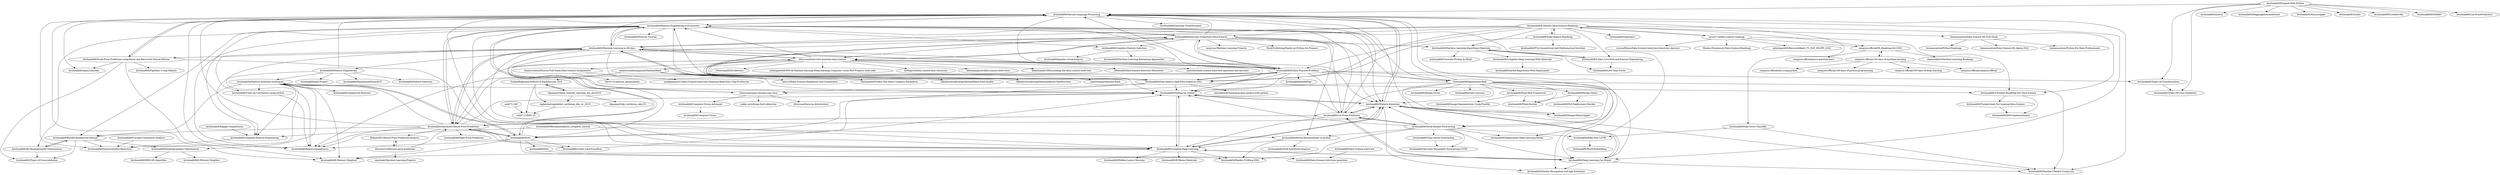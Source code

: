 digraph G {
"krishnaik06/Complete-Feature-Engineering" -> "krishnaik06/Dimesnsionality-Reduction"
"krishnaik06/Interview-Prepartion-Data-Science" -> "krishnaik06/Machine-Learning-in-90-days"
"krishnaik06/Interview-Prepartion-Data-Science" -> "krishnaik06/Feature-Engineering-Live-sessions"
"krishnaik06/Interview-Prepartion-Data-Science" -> "iNeuronai/interview-question-data-science-"
"krishnaik06/Interview-Prepartion-Data-Science" -> "krishnaik06/Natural-Language-Processing"
"krishnaik06/Interview-Prepartion-Data-Science" -> "krishnaik06/Python-Practise-Problems"
"krishnaik06/Interview-Prepartion-Data-Science" -> "krishnaik06/Complete-Feature-Selection"
"krishnaik06/Interview-Prepartion-Data-Science" -> "krishnaik06/Machine-Learning-Algorithms-Materials"
"krishnaik06/Interview-Prepartion-Data-Science" -> "krishnaik06/Data-Analyst-Skill-With-Videos-in-2021"
"krishnaik06/Interview-Prepartion-Data-Science" -> "krishnaik06/Advanced-House-Price-Prediction-"
"krishnaik06/Interview-Prepartion-Data-Science" -> "krishnaik06/Car-Price-Prediction"
"krishnaik06/Interview-Prepartion-Data-Science" -> "anujvyas/Machine-Learning-Projects" ["e"=1]
"krishnaik06/Interview-Prepartion-Data-Science" -> "krishnaik06/Deployment-flask"
"krishnaik06/Interview-Prepartion-Data-Science" -> "krishnaik06/Malaria-Detection"
"krishnaik06/Interview-Prepartion-Data-Science" -> "krishnaik06/Movie-Recommender-in-python"
"krishnaik06/Interview-Prepartion-Data-Science" -> "PacktPublishing/Hands-on-Python-for-Finance" ["e"=1]
"krishnaik06/Complete-Deep-Learning" -> "krishnaik06/Hidden-Layers-Neurons"
"krishnaik06/Complete-Deep-Learning" -> "krishnaik06/K-Means-Materials"
"krishnaik06/Complete-Deep-Learning" -> "krishnaik06/Malaria-Detection"
"krishnaik06/Complete-Deep-Learning" -> "krishnaik06/Deep-Learning-Car-Brand"
"krishnaik06/Complete-Deep-Learning" -> "krishnaik06/K-Nearest-Neighour"
"krishnaik06/Complete-Deep-Learning" -> "krishnaik06/Finding-an-Outlier"
"krishnaik06/Complete-Deep-Learning" -> "krishnaik06/Pandas-Profiling-EDA"
"krishnaik06/Data-Analyst-Skill-With-Videos-in-2021" -> "krishnaik06/Python-Practise-Problems"
"krishnaik06/Data-Analyst-Skill-With-Videos-in-2021" -> "krishnaik06/Feature-Engineering-Live-sessions"
"krishnaik06/Data-Analyst-Skill-With-Videos-in-2021" -> "krishnaik06/Machine-Learning-in-90-days"
"krishnaik06/Data-Analyst-Skill-With-Videos-in-2021" -> "krishnaik06/Interview-Prepartion-Data-Science"
"krishnaik06/Data-Analyst-Skill-With-Videos-in-2021" -> "elmoallistair/datacamp-data-analyst-with-python" ["e"=1]
"krishnaik06/Data-Analyst-Skill-With-Videos-in-2021" -> "krishnaik06/Finding-an-Outlier"
"krishnaik06/Data-Analyst-Skill-With-Videos-in-2021" -> "krishnaik06/EDA1"
"krishnaik06/Data-Analyst-Skill-With-Videos-in-2021" -> "iNeuronai/same-resume-year-wise"
"krishnaik06/Data-Analyst-Skill-With-Videos-in-2021" -> "krishnaik06/3-Months-RoadMap-For-Data-Science"
"krishnaik06/Data-Analyst-Skill-With-Videos-in-2021" -> "iNeuronai/interview-question-data-science-"
"krishnaik06/Data-Analyst-Roadmap" -> "krishnaik06/6-Months-Data-Science-Roadmap-"
"krishnaik06/Data-Analyst-Roadmap" -> "krishnaik06/Data-Analyst-Skill-With-Videos-in-2021"
"krishnaik06/Data-Analyst-Roadmap" -> "krishnaik06/PCA-Geometrical-And-Mathematical-Intuition"
"campusx-official/100-days-of-machine-learning" -> "campusx-official/ML-Roadmap-for-2022"
"campusx-official/100-days-of-machine-learning" -> "campusx-official/100-days-of-python-programming"
"campusx-official/100-days-of-machine-learning" -> "campusx-official/100-days-of-deep-learning"
"campusx-official/100-days-of-machine-learning" -> "campusx-official/campusx-official"
"campusx-official/100-days-of-machine-learning" -> "campusx-official/dsa-using-python"
"krishnaik06/Stock-MArket-Forecasting" -> "krishnaik06/Malaria-Detection"
"krishnaik06/Stock-MArket-Forecasting" -> "krishnaik06/Fake-New-LSTM"
"krishnaik06/Stock-MArket-Forecasting" -> "krishnaik06/Finding-an-Outlier"
"krishnaik06/Stock-MArket-Forecasting" -> "krishnaik06/AirLines-Passengers-Forecasting-LSTM"
"krishnaik06/Stock-MArket-Forecasting" -> "krishnaik06/Car-Price-Prediction"
"krishnaik06/Stock-MArket-Forecasting" -> "krishnaik06/Time-Series-Forecasting"
"krishnaik06/Stock-MArket-Forecasting" -> "krishnaik06/Deep-Learning-Car-Brand"
"krishnaik06/Stock-MArket-Forecasting" -> "krishnaik06/Deployment-Deep-Learning-Model"
"krishnaik06/Stock-MArket-Forecasting" -> "krishnaik06/Movie-Recommender-in-python"
"krishnaik06/Stock-MArket-Forecasting" -> "krishnaik06/Pandas-Profiling-EDA"
"krishnaik06/Machine-Learning-in-90-days" -> "krishnaik06/Interview-Prepartion-Data-Science"
"krishnaik06/Machine-Learning-in-90-days" -> "krishnaik06/Feature-Engineering-Live-sessions"
"krishnaik06/Machine-Learning-in-90-days" -> "krishnaik06/Python-Practise-Problems"
"krishnaik06/Machine-Learning-in-90-days" -> "krishnaik06/Advanced-House-Price-Prediction-"
"krishnaik06/Machine-Learning-in-90-days" -> "krishnaik06/EDA1"
"krishnaik06/Machine-Learning-in-90-days" -> "krishnaik06/Natural-Language-Processing"
"krishnaik06/Machine-Learning-in-90-days" -> "krishnaik06/Complete-Deep-Learning"
"krishnaik06/Machine-Learning-in-90-days" -> "krishnaik06/Finding-an-Outlier"
"krishnaik06/Machine-Learning-in-90-days" -> "krishnaik06/Data-Analyst-Skill-With-Videos-in-2021"
"krishnaik06/Machine-Learning-in-90-days" -> "iNeuronai/interview-question-data-science-"
"krishnaik06/Machine-Learning-in-90-days" -> "krishnaik06/Malaria-Detection"
"krishnaik06/Machine-Learning-in-90-days" -> "krishnaik06/RegressionandLasso"
"krishnaik06/Machine-Learning-in-90-days" -> "krishnaik06/Stock-Price-Prediction-using-Keras-and-Recurrent-Neural-Networ"
"krishnaik06/Machine-Learning-in-90-days" -> "krishnaik06/Feature-Engineering"
"krishnaik06/Machine-Learning-in-90-days" -> "krishnaik06/T-test-an-Correlation-using-python"
"krishnaik06/3-Months-RoadMap-For-Data-Science" -> "krishnaik06/Trackersheet-For-Leaning-Data-Science"
"krishnaik06/3-Months-RoadMap-For-Data-Science" -> "krishnaik06/ANN-Implementation"
"iNeuronai/interview-question-data-science-" -> "iNeuronai/same-resume-year-wise"
"iNeuronai/interview-question-data-science-" -> "krishnaik06/Interview-Prepartion-Data-Science"
"iNeuronai/interview-question-data-science-" -> "krishnaik06/Python-Practise-Problems"
"iNeuronai/interview-question-data-science-" -> "krishnaik06/Machine-Learning-in-90-days"
"iNeuronai/interview-question-data-science-" -> "khanhnamle1994/cracking-the-data-science-interview" ["e"=1]
"iNeuronai/interview-question-data-science-" -> "rbhatia46/Data-Science-Interview-Resources" ["e"=1]
"iNeuronai/interview-question-data-science-" -> "iamtodor/data-science-interview-questions-and-answers" ["e"=1]
"iNeuronai/interview-question-data-science-" -> "krishnaik06/Data-Analyst-Skill-With-Videos-in-2021"
"iNeuronai/interview-question-data-science-" -> "iNeuronai/EDACollection"
"iNeuronai/interview-question-data-science-" -> "ashishpatel26/500-AI-Machine-learning-Deep-learning-Computer-vision-NLP-Projects-with-code" ["e"=1]
"iNeuronai/interview-question-data-science-" -> "tirthajyoti/Data-science-best-resources" ["e"=1]
"iNeuronai/interview-question-data-science-" -> "krishnaik06/Feature-Engineering-Live-sessions"
"iNeuronai/interview-question-data-science-" -> "alexeygrigorev/data-science-interviews" ["e"=1]
"iNeuronai/interview-question-data-science-" -> "analyticsindiamagazine/MachineHack"
"iNeuronai/interview-question-data-science-" -> "amanovishnu/iNeuron-Full-Stack-Data-Science-Assignments"
"krishnaik06/Pyspark-With-Python" -> "krishnaik06/Types-Of-Cross-Validation"
"krishnaik06/Pyspark-With-Python" -> "krishnaik06/Autoviz"
"krishnaik06/Pyspark-With-Python" -> "krishnaik06/Types-Of-Trnasformation"
"krishnaik06/Pyspark-With-Python" -> "krishnaik06/Huggingfacetransformer"
"krishnaik06/Pyspark-With-Python" -> "krishnaik06/Autoscrapper"
"krishnaik06/Pyspark-With-Python" -> "krishnaik06/Natural-Language-Processing"
"krishnaik06/Pyspark-With-Python" -> "krishnaik06/Gradio"
"krishnaik06/Pyspark-With-Python" -> "krishnaik06/Pywebheroku"
"krishnaik06/Pyspark-With-Python" -> "krishnaik06/PyWebIO"
"krishnaik06/Pyspark-With-Python" -> "krishnaik06/Car-PricePrediction"
"krishnaik06/Deep-Learning-Car-Brand" -> "krishnaik06/Malaria-Detection"
"krishnaik06/Deep-Learning-Car-Brand" -> "krishnaik06/Gender-Recognition-and-Age-Estimator"
"krishnaik06/Deep-Learning-Car-Brand" -> "krishnaik06/Weather-Chatbot-Using-Luis"
"krishnaik06/Deep-Learning-Car-Brand" -> "krishnaik06/Complete-Deep-Learning"
"krishnaik06/Deep-Learning-Car-Brand" -> "krishnaik06/Car-Price-Prediction"
"krishnaik06/Malaria-Detection" -> "krishnaik06/Deep-Learning-Car-Brand"
"krishnaik06/Malaria-Detection" -> "krishnaik06/Complete-Deep-Learning"
"krishnaik06/Malaria-Detection" -> "krishnaik06/Gender-Recognition-and-Age-Estimator"
"krishnaik06/Malaria-Detection" -> "krishnaik06/Finding-an-Outlier"
"krishnaik06/Malaria-Detection" -> "krishnaik06/Car-Price-Prediction"
"krishnaik06/Malaria-Detection" -> "krishnaik06/Weather-Chatbot-Using-Luis"
"krishnaik06/Malaria-Detection" -> "krishnaik06/Natural-Language-Processing"
"krishnaik06/Malaria-Detection" -> "krishnaik06/Image-Webscrapper"
"krishnaik06/Python-Practise-Problems" -> "krishnaik06/Data-Analyst-Skill-With-Videos-in-2021"
"krishnaik06/Python-Practise-Problems" -> "krishnaik06/Machine-Learning-in-90-days"
"krishnaik06/Python-Practise-Problems" -> "krishnaik06/Interview-Prepartion-Data-Science"
"krishnaik06/Python-Practise-Problems" -> "krishnaik06/Feature-Engineering-Live-sessions"
"krishnaik06/Python-Practise-Problems" -> "iNeuronai/interview-question-data-science-"
"krishnaik06/Python-Practise-Problems" -> "iNeuronai/same-resume-year-wise"
"krishnaik06/Python-Practise-Problems" -> "krishnaik06/Deployment-flask"
"krishnaik06/Python-Practise-Problems" -> "krishnaik06/Natural-Language-Processing"
"krishnaik06/Python-Practise-Problems" -> "krishnaik06/RegressionandLasso"
"krishnaik06/Python-Practise-Problems" -> "krishnaik06/MediaPipe"
"krishnaik06/Python-Practise-Problems" -> "krishnaik06/Finding-an-Outlier"
"krishnaik06/Python-Practise-Problems" -> "krishnaik06/Car-Price-Prediction"
"krishnaik06/Python-Practise-Problems" -> "krishnaik06/Types-Of-Trnasformation"
"krishnaik06/Python-Practise-Problems" -> "krishnaik06/Stock-MArket-Forecasting"
"krishnaik06/Python-Practise-Problems" -> "krishnaik06/Advanced-House-Price-Prediction-"
"krishnaik06/6-Months-Data-Science-Roadmap-" -> "krishnaik06/Data-Analyst-Roadmap"
"krishnaik06/6-Months-Data-Science-Roadmap-" -> "krishnaik06/Machine-Learning-in-90-days"
"krishnaik06/6-Months-Data-Science-Roadmap-" -> "ayush714/data-science-roadmap"
"krishnaik06/6-Months-Data-Science-Roadmap-" -> "krishnaik06/3-Months-RoadMap-For-Data-Science"
"krishnaik06/6-Months-Data-Science-Roadmap-" -> "krishnaik06/Machine-Learning-Algorithms-Materials"
"krishnaik06/6-Months-Data-Science-Roadmap-" -> "krishnaik06/Python-Practise-Problems"
"krishnaik06/6-Months-Data-Science-Roadmap-" -> "iNeuronai/interview-question-data-science-"
"krishnaik06/6-Months-Data-Science-Roadmap-" -> "krishnaik06/Data-Analyst-Skill-With-Videos-in-2021"
"krishnaik06/6-Months-Data-Science-Roadmap-" -> "hemansnation/Data-Science-ML-Full-Stack"
"krishnaik06/6-Months-Data-Science-Roadmap-" -> "campusx-official/ML-Roadmap-for-2022"
"krishnaik06/6-Months-Data-Science-Roadmap-" -> "krishnaik06/5-Days-Live-EDA-and-Feature-Engineering"
"krishnaik06/6-Months-Data-Science-Roadmap-" -> "krishnaik06/Interview-Prepartion-Data-Science"
"krishnaik06/6-Months-Data-Science-Roadmap-" -> "krishnaik06/mlproject"
"analyticsindiamagazine/MachineHack" -> "rajat5ranjan/Machine-Hack"
"analyticsindiamagazine/MachineHack" -> "aasu14/Data-Science-Hackathon-And-Competition"
"analyticsindiamagazine/MachineHack" -> "chetanambi/Predict-The-News-Category-Hackathon"
"analyticsindiamagazine/MachineHack" -> "nikhilmishradevelop/MachineHack-Food-Quality"
"analyticsindiamagazine/MachineHack" -> "nikhilmishradevelop/MachineHack-Chartbursters"
"analyticsindiamagazine/MachineHack" -> "SudalaiRajkumar/DHS2019_HackSession_NLP"
"krishnaik06/EDA1" -> "krishnaik06/Advanced-House-Price-Prediction-"
"krishnaik06/EDA1" -> "krishnaik06/Finding-an-Outlier"
"krishnaik06/EDA1" -> "krishnaik06/Feature-Engineering-Live-sessions"
"krishnaik06/EDA1" -> "krishnaik06/RegressionandLasso"
"krishnaik06/EDA1" -> "krishnaik06/EDA"
"krishnaik06/EDA1" -> "krishnaik06/Feature-Selection-techniques"
"krishnaik06/EDA1" -> "krishnaik06/K-Nearest-Neighour"
"krishnaik06/EDA1" -> "krishnaik06/Pandas-Profiling-EDA"
"krishnaik06/EDA1" -> "krishnaik06/Credit-Card-Fraudlent"
"krishnaik06/Deployment-flask" -> "krishnaik06/Deployment-Deep-Learning-Model"
"krishnaik06/Deployment-flask" -> "krishnaik06/Natural-Language-Processing"
"krishnaik06/Deployment-flask" -> "krishnaik06/Car-Price-Prediction"
"krishnaik06/Deployment-flask" -> "krishnaik06/Heroku-Demo"
"krishnaik06/Deployment-flask" -> "krishnaik06/Image-Webscrapper"
"krishnaik06/Deployment-flask" -> "krishnaik06/Malaria-Detection"
"krishnaik06/Deployment-flask" -> "krishnaik06/Flask-Heroku"
"krishnaik06/Deployment-flask" -> "krishnaik06/Flask-Web-Framework"
"krishnaik06/Deployment-flask" -> "krishnaik06/Finding-an-Outlier"
"krishnaik06/Deployment-flask" -> "krishnaik06/Weather-Chatbot-Using-Luis"
"krishnaik06/Deployment-flask" -> "krishnaik06/Feature-Engineering-Live-sessions"
"krishnaik06/Deployment-flask" -> "krishnaik06/Stock-MArket-Forecasting"
"krishnaik06/Deployment-flask" -> "krishnaik06/Deep-Learning-Car-Brand"
"krishnaik06/Deployment-flask" -> "krishnaik06/Django-Series"
"krishnaik06/Deployment-flask" -> "krishnaik06/stats-sessions"
"krishnaik06/Stock-Price-Prediction-using-Keras-and-Recurrent-Neural-Networ" -> "krishnaik06/Natural-Language-Processing"
"krishnaik06/Stock-Price-Prediction-using-Keras-and-Recurrent-Neural-Networ" -> "krishnaik06/Complete-Deep-Learning"
"krishnaik06/Stock-Price-Prediction-using-Keras-and-Recurrent-Neural-Networ" -> "krishnaik06/Pipelines-Using-Sklearn"
"krishnaik06/Stock-Price-Prediction-using-Keras-and-Recurrent-Neural-Networ" -> "krishnaik06/SpamClassifier"
"krishnaik06/Stock-Price-Prediction-using-Keras-and-Recurrent-Neural-Networ" -> "krishnaik06/Types-of-Crossvalidation"
"krishnaik06/Stock-Price-Prediction-using-Keras-and-Recurrent-Neural-Networ" -> "krishnaik06/K-Nearest-Neighour"
"campusx-official/ML-Roadmap-for-2022" -> "campusx-official/100-days-of-machine-learning"
"campusx-official/ML-Roadmap-for-2022" -> "shanmukh05/Machine-Learning-Roadmap"
"campusx-official/ML-Roadmap-for-2022" -> "campusx-official/quora-question-pairs"
"krishnaik06/Machine-Learning-Algorithms-Materials" -> "krishnaik06/5-Days-Live-EDA-and-Feature-Engineering"
"krishnaik06/Machine-Learning-Algorithms-Materials" -> "krishnaik06/Live-Time-Series"
"krishnaik06/Machine-Learning-Algorithms-Materials" -> "krishnaik06/Complete-Deep-Learning-With-Materials"
"krishnaik06/Machine-Learning-Algorithms-Materials" -> "krishnaik06/Tutorials-Python-In-Hindi"
"hemansnation/Data-Science-ML-Full-Stack" -> "hemansnation/Python-Roadmap"
"hemansnation/Data-Science-ML-Full-Stack" -> "hemansnation/Data-Science-ML-Alpha-2022" ["e"=1]
"hemansnation/Data-Science-ML-Full-Stack" -> "hemansnation/Python-For-Data-Professionals"
"krishnaik06/Car-Price-Prediction" -> "krishnaik06/Malaria-Detection"
"krishnaik06/Car-Price-Prediction" -> "krishnaik06/Deep-Learning-Car-Brand"
"krishnaik06/Car-Price-Prediction" -> "krishnaik06/Finding-an-Outlier"
"krishnaik06/Car-Price-Prediction" -> "krishnaik06/Complete-Deep-Learning"
"krishnaik06/Car-Price-Prediction" -> "krishnaik06/Stock-MArket-Forecasting"
"krishnaik06/Car-Price-Prediction" -> "krishnaik06/Advanced-House-Price-Prediction-"
"krishnaik06/Car-Price-Prediction" -> "krishnaik06/Natural-Language-Processing"
"krishnaik06/Car-Price-Prediction" -> "krishnaik06/Feature-Engineering-Live-sessions"
"ayush714/data-science-roadmap" -> "krishnaik06/3-Months-RoadMap-For-Data-Science"
"ayush714/data-science-roadmap" -> "krishnaik06/6-Months-Data-Science-Roadmap-"
"ayush714/data-science-roadmap" -> "ashishpatel26/ResourceBank_CV_NLP_MLOPS_2022" ["e"=1]
"ayush714/data-science-roadmap" -> "campusx-official/ML-Roadmap-for-2022"
"ayush714/data-science-roadmap" -> "youssefHosni/Data-Science-Interview-Questions-Answers" ["e"=1]
"ayush714/data-science-roadmap" -> "Moataz-Elmesmary/Data-Science-Roadmap" ["e"=1]
"krishnaik06/Recommendation_complete_tutorial" -> "krishnaik06/RegressionandLasso"
"krishnaik06/Recommendation_complete_tutorial" -> "krishnaik06/Movie-Recommender-in-python"
"krishnaik06/T-test-an-Correlation-using-python" -> "krishnaik06/RegressionandLasso"
"krishnaik06/Computer-Vision-Advanced" -> "krishnaik06/Computer-Vision-"
"krishnaik06/All-Hyperparamter-Optimization" -> "krishnaik06/Types-of-Crossvalidation"
"krishnaik06/All-Hyperparamter-Optimization" -> "krishnaik06/Handle-Imbalanced-Dataset"
"Shreyas3108/house-price-prediction" -> "Rohan0401/House-Price-Prediction-Analysis"
"Shreyas3108/house-price-prediction" -> "amydaali/Machine-Learning-Projects" ["e"=1]
"Shreyas3108/house-price-prediction" -> "krishnaik06/Advanced-House-Price-Prediction-"
"krishnaik06/Heroku-Demo" -> "krishnaik06/Flask-Heroku"
"krishnaik06/Heroku-Demo" -> "krishnaik06/NLP-Deployment-Heroku"
"krishnaik06/Advanced-House-Price-Prediction-" -> "krishnaik06/EDA1"
"krishnaik06/Advanced-House-Price-Prediction-" -> "krishnaik06/Feature-Engineering-Live-sessions"
"krishnaik06/Advanced-House-Price-Prediction-" -> "krishnaik06/Finding-an-Outlier"
"krishnaik06/Advanced-House-Price-Prediction-" -> "krishnaik06/Credit-Card-Fraudlent"
"krishnaik06/Advanced-House-Price-Prediction-" -> "krishnaik06/Flight-Price-Prediction"
"krishnaik06/Advanced-House-Price-Prediction-" -> "krishnaik06/Handle-Imbalanced-Dataset"
"krishnaik06/Advanced-House-Price-Prediction-" -> "krishnaik06/RegressionandLasso"
"krishnaik06/Advanced-House-Price-Prediction-" -> "krishnaik06/Malaria-Detection"
"krishnaik06/Advanced-House-Price-Prediction-" -> "krishnaik06/Car-Price-Prediction"
"krishnaik06/Advanced-House-Price-Prediction-" -> "krishnaik06/Feature-Selection-techniques"
"krishnaik06/Advanced-House-Price-Prediction-" -> "Rohan0401/House-Price-Prediction-Analysis"
"krishnaik06/Advanced-House-Price-Prediction-" -> "krishnaik06/Natural-Language-Processing"
"krishnaik06/Advanced-House-Price-Prediction-" -> "krishnaik06/Machine-Learning-in-90-days"
"krishnaik06/Advanced-House-Price-Prediction-" -> "krishnaik06/Complete-Deep-Learning"
"krishnaik06/Advanced-House-Price-Prediction-" -> "krishnaik06/Complete-Feature-Engineering"
"krishnaik06/Kaggle-Competitions" -> "krishnaik06/Complete-Feature-Engineering"
"amanovishnu/iNeuron-Full-Stack-Data-Science-Assignments" -> "Shri3131/ineuron_Assignments"
"amanovishnu/iNeuron-Full-Stack-Data-Science-Assignments" -> "sandipanpaul21/Data-Science-Interview-Question-Bank-Day1-Day30-iNeuron"
"krishnaik06/Feature-Engineering-Live-sessions" -> "krishnaik06/All-Hyperparamter-Optimization"
"krishnaik06/Feature-Engineering-Live-sessions" -> "krishnaik06/Machine-Learning-in-90-days"
"krishnaik06/Feature-Engineering-Live-sessions" -> "krishnaik06/Handle-Imbalanced-Dataset"
"krishnaik06/Feature-Engineering-Live-sessions" -> "krishnaik06/EDA1"
"krishnaik06/Feature-Engineering-Live-sessions" -> "krishnaik06/Complete-Feature-Selection"
"krishnaik06/Feature-Engineering-Live-sessions" -> "krishnaik06/Advanced-House-Price-Prediction-"
"krishnaik06/Feature-Engineering-Live-sessions" -> "krishnaik06/Finding-an-Outlier"
"krishnaik06/Feature-Engineering-Live-sessions" -> "krishnaik06/Natural-Language-Processing"
"krishnaik06/Feature-Engineering-Live-sessions" -> "krishnaik06/Deep-Learning-Car-Brand"
"krishnaik06/Feature-Engineering-Live-sessions" -> "krishnaik06/Complete-Feature-Engineering"
"krishnaik06/Feature-Engineering-Live-sessions" -> "krishnaik06/Interview-Prepartion-Data-Science"
"krishnaik06/Feature-Engineering-Live-sessions" -> "krishnaik06/Complete-Deep-Learning"
"krishnaik06/Feature-Engineering-Live-sessions" -> "krishnaik06/Malaria-Detection"
"krishnaik06/Feature-Engineering-Live-sessions" -> "krishnaik06/Pytorch-Tutorial"
"krishnaik06/Feature-Engineering-Live-sessions" -> "krishnaik06/RegressionandLasso"
"krishnaik06/Credit-Card-Fraudlent" -> "krishnaik06/Finding-an-Outlier"
"krishnaik06/Natural-Language-Processing" -> "krishnaik06/Finding-an-Outlier"
"krishnaik06/Natural-Language-Processing" -> "krishnaik06/Complete-Deep-Learning"
"krishnaik06/Natural-Language-Processing" -> "krishnaik06/Weather-Chatbot-Using-Luis"
"krishnaik06/Natural-Language-Processing" -> "krishnaik06/RegressionandLasso"
"krishnaik06/Natural-Language-Processing" -> "krishnaik06/Stock-Price-Prediction-using-Keras-and-Recurrent-Neural-Networ"
"krishnaik06/Natural-Language-Processing" -> "krishnaik06/Malaria-Detection"
"krishnaik06/Natural-Language-Processing" -> "krishnaik06/Deep-Learning-Car-Brand"
"krishnaik06/Natural-Language-Processing" -> "krishnaik06/Fake-News-Classifier"
"krishnaik06/Natural-Language-Processing" -> "krishnaik06/Gender-Recognition-and-Age-Estimator"
"krishnaik06/Natural-Language-Processing" -> "krishnaik06/SpamClassifier"
"krishnaik06/Natural-Language-Processing" -> "krishnaik06/Image-Webscrapper"
"krishnaik06/Natural-Language-Processing" -> "krishnaik06/Feature-Engineering-Live-sessions"
"krishnaik06/Natural-Language-Processing" -> "krishnaik06/Gaussian-Trnasformaion"
"krishnaik06/Natural-Language-Processing" -> "krishnaik06/Dimesnsionality-Reduction"
"krishnaik06/Natural-Language-Processing" -> "krishnaik06/K-Nearest-Neighour"
"krishnaik06/Fake-New-LSTM" -> "krishnaik06/Word-Embedding"
"krishnaik06/Flask-Web-Framework" -> "krishnaik06/Flask-Heroku"
"krishnaik06/Flask-Web-Framework" -> "krishnaik06/Image-Segmentation-Using-Pixellib"
"krishnaik06/5-Days-Live-EDA-and-Feature-Engineering" -> "krishnaik06/Live-Time-Series"
"krishnaik06/5-Days-Live-EDA-and-Feature-Engineering" -> "krishnaik06/Machine-Learning-Algorithms-Materials"
"Rohan0401/House-Price-Prediction-Analysis" -> "Shreyas3108/house-price-prediction"
"krishnaik06/Finding-an-Outlier" -> "krishnaik06/Complete-Deep-Learning"
"krishnaik06/Finding-an-Outlier" -> "krishnaik06/Malaria-Detection"
"krishnaik06/Feature-Engineering" -> "krishnaik06/Feature-Selection"
"krishnaik06/Feature-Engineering" -> "krishnaik06/Feature-Selection-techniques"
"krishnaik06/Feature-Engineering" -> "krishnaik06/Natural-Language-Processing"
"krishnaik06/Feature-Engineering" -> "krishnaik06/Complete-Feature-Engineering"
"krishnaik06/Feature-Engineering" -> "krishnaik06/AQI-Project"
"krishnaik06/Feature-Engineering" -> "krishnaik06/RandomizedSearchCV"
"iNeuronai/same-resume-year-wise" -> "iNeuronai/Ineuron-Arhcitecture"
"iNeuronai/same-resume-year-wise" -> "iNeuronai/interview-question-data-science-"
"iNeuronai/same-resume-year-wise" -> "krishnaik06/Computer-Vision-Advanced"
"iNeuronai/same-resume-year-wise" -> "yadav-avnish/aps-fault-detection"
"SudalaiRajkumar/DHS2019_HackSession_NLP" -> "dipanjanS/deep_transfer_learning_nlp_dhs2019"
"SudalaiRajkumar/DHS2019_HackSession_NLP" -> "sahil711/DHS-19"
"SudalaiRajkumar/DHS2019_HackSession_NLP" -> "raghavbali/appliedml_workshop_dhs_av_2019"
"krishnaik06/Principle-Component-Analysis" -> "krishnaik06/Dimesnsionality-Reduction"
"krishnaik06/Feature-Selection-techniques" -> "krishnaik06/Categorical-Features"
"krishnaik06/Feature-Selection-techniques" -> "krishnaik06/Finding-an-Outlier"
"krishnaik06/Feature-Selection-techniques" -> "krishnaik06/Hyperparameter-Optimization"
"krishnaik06/Feature-Selection-techniques" -> "krishnaik06/Handle-Imbalanced-Dataset"
"krishnaik06/Feature-Selection-techniques" -> "krishnaik06/K-Nearest-Neighour"
"krishnaik06/Feature-Selection-techniques" -> "krishnaik06/Complete-Feature-Engineering"
"krishnaik06/Feature-Selection-techniques" -> "krishnaik06/Dimesnsionality-Reduction"
"krishnaik06/Feature-Selection-techniques" -> "krishnaik06/T-test-an-Correlation-using-python"
"krishnaik06/Feature-Selection-techniques" -> "krishnaik06/EDA1"
"krishnaik06/Movie-Recommender-in-python" -> "krishnaik06/Complete-Deep-Learning"
"krishnaik06/Movie-Recommender-in-python" -> "krishnaik06/Stock-Sentiment-Analysis" ["e"=1]
"krishnaik06/Movie-Recommender-in-python" -> "krishnaik06/Pandas-Profiling-EDA"
"krishnaik06/Complete-Feature-Selection" -> "krishnaik06/pandas-visual-analysis"
"krishnaik06/Complete-Feature-Selection" -> "krishnaik06/Machine-Learning-Retraining-Approaches"
"krishnaik06/Types-Of-Trnasformation" -> "krishnaik06/Types-Of-Cross-Validation"
"krishnaik06/Hyperparameter-Optimization" -> "krishnaik06/K-NEarest-Neighbor"
"krishnaik06/Hyperparameter-Optimization" -> "krishnaik06/DBSCAN-Algorithm"
"krishnaik06/EDA" -> "krishnaik06/Data-Science-Interview-questions"
"krishnaik06/Handle-Imbalanced-Dataset" -> "krishnaik06/Types-of-Crossvalidation"
"krishnaik06/Handle-Imbalanced-Dataset" -> "krishnaik06/All-Hyperparamter-Optimization"
"krishnaik06/Handle-Imbalanced-Dataset" -> "krishnaik06/Hyperparameter-Optimization"
"krishnaik06/Handle-Imbalanced-Dataset" -> "krishnaik06/Dimesnsionality-Reduction"
"krishnaik06/Fake-News-Classifier" -> "krishnaik06/Fake-New-LSTM"
"krishnaik06/Fake-News-Classifier" -> "krishnaik06/Weather-Chatbot-Using-Luis"
"krishnaik06/Time-Series-Forecasting" -> "krishnaik06/AirLines-Passengers-Forecasting-LSTM"
"krishnaik06/Complete-Deep-Learning-With-Materials" -> "krishnaik06/Airfoil-Regression-With-Deployment"
"krishnaik06/Data-Science-interview" -> "krishnaik06/Data-Science-Interview-questions"
"krishnaik06/Trackersheet-For-Leaning-Data-Science" -> "krishnaik06/ANN-Implementation"
"dipanjanS/deep_transfer_learning_nlp_dhs2019" -> "raghavbali/appliedml_workshop_dhs_av_2019"
"dipanjanS/deep_transfer_learning_nlp_dhs2019" -> "SudalaiRajkumar/DHS2019_HackSession_NLP"
"dipanjanS/deep_transfer_learning_nlp_dhs2019" -> "dipanjanS/nlp_workshop_odsc19"
"sahil711/AV" -> "sahil711/DHS-19"
"raghavbali/appliedml_workshop_dhs_av_2019" -> "sahil711/DHS-19"
"krishnaik06/Complete-Feature-Engineering" ["l"="22.167,30.508"]
"krishnaik06/Dimesnsionality-Reduction" ["l"="22.183,30.506"]
"krishnaik06/Interview-Prepartion-Data-Science" ["l"="22.165,30.596"]
"krishnaik06/Machine-Learning-in-90-days" ["l"="22.157,30.562"]
"krishnaik06/Feature-Engineering-Live-sessions" ["l"="22.182,30.562"]
"iNeuronai/interview-question-data-science-" ["l"="22.129,30.607"]
"krishnaik06/Natural-Language-Processing" ["l"="22.212,30.543"]
"krishnaik06/Python-Practise-Problems" ["l"="22.169,30.58"]
"krishnaik06/Complete-Feature-Selection" ["l"="22.208,30.628"]
"krishnaik06/Machine-Learning-Algorithms-Materials" ["l"="22.064,30.634"]
"krishnaik06/Data-Analyst-Skill-With-Videos-in-2021" ["l"="22.139,30.588"]
"krishnaik06/Advanced-House-Price-Prediction-" ["l"="22.192,30.546"]
"krishnaik06/Car-Price-Prediction" ["l"="22.215,30.573"]
"anujvyas/Machine-Learning-Projects" ["l"="22.115,30.079"]
"krishnaik06/Deployment-flask" ["l"="22.246,30.58"]
"krishnaik06/Malaria-Detection" ["l"="22.218,30.56"]
"krishnaik06/Movie-Recommender-in-python" ["l"="22.2,30.61"]
"PacktPublishing/Hands-on-Python-for-Finance" ["l"="2.722,40.154"]
"krishnaik06/Complete-Deep-Learning" ["l"="22.203,30.556"]
"krishnaik06/Hidden-Layers-Neurons" ["l"="22.232,30.527"]
"krishnaik06/K-Means-Materials" ["l"="22.168,30.543"]
"krishnaik06/Deep-Learning-Car-Brand" ["l"="22.232,30.561"]
"krishnaik06/K-Nearest-Neighour" ["l"="22.182,30.539"]
"krishnaik06/Finding-an-Outlier" ["l"="22.2,30.567"]
"krishnaik06/Pandas-Profiling-EDA" ["l"="22.21,30.595"]
"elmoallistair/datacamp-data-analyst-with-python" ["l"="22.004,30.009"]
"krishnaik06/EDA1" ["l"="22.186,30.574"]
"iNeuronai/same-resume-year-wise" ["l"="22.143,30.633"]
"krishnaik06/3-Months-RoadMap-For-Data-Science" ["l"="22.07,30.61"]
"krishnaik06/Data-Analyst-Roadmap" ["l"="22.095,30.614"]
"krishnaik06/6-Months-Data-Science-Roadmap-" ["l"="22.077,30.589"]
"krishnaik06/PCA-Geometrical-And-Mathematical-Intuition" ["l"="22.097,30.64"]
"campusx-official/100-days-of-machine-learning" ["l"="21.947,30.527"]
"campusx-official/ML-Roadmap-for-2022" ["l"="21.994,30.544"]
"campusx-official/100-days-of-python-programming" ["l"="21.917,30.522"]
"campusx-official/100-days-of-deep-learning" ["l"="21.926,30.507"]
"campusx-official/campusx-official" ["l"="21.943,30.505"]
"campusx-official/dsa-using-python" ["l"="21.923,30.538"]
"krishnaik06/Stock-MArket-Forecasting" ["l"="22.235,30.594"]
"krishnaik06/Fake-New-LSTM" ["l"="22.293,30.567"]
"krishnaik06/AirLines-Passengers-Forecasting-LSTM" ["l"="22.25,30.618"]
"krishnaik06/Time-Series-Forecasting" ["l"="22.262,30.628"]
"krishnaik06/Deployment-Deep-Learning-Model" ["l"="22.267,30.606"]
"krishnaik06/RegressionandLasso" ["l"="22.19,30.589"]
"krishnaik06/Stock-Price-Prediction-using-Keras-and-Recurrent-Neural-Networ" ["l"="22.169,30.527"]
"krishnaik06/Feature-Engineering" ["l"="22.186,30.491"]
"krishnaik06/T-test-an-Correlation-using-python" ["l"="22.199,30.58"]
"krishnaik06/Trackersheet-For-Leaning-Data-Science" ["l"="22.072,30.649"]
"krishnaik06/ANN-Implementation" ["l"="22.08,30.635"]
"khanhnamle1994/cracking-the-data-science-interview" ["l"="23.789,30.484"]
"rbhatia46/Data-Science-Interview-Resources" ["l"="23.813,30.476"]
"iamtodor/data-science-interview-questions-and-answers" ["l"="23.82,30.49"]
"iNeuronai/EDACollection" ["l"="22.105,30.581"]
"ashishpatel26/500-AI-Machine-learning-Deep-learning-Computer-vision-NLP-Projects-with-code" ["l"="23.611,30.527"]
"tirthajyoti/Data-science-best-resources" ["l"="23.494,30.572"]
"alexeygrigorev/data-science-interviews" ["l"="23.684,30.483"]
"analyticsindiamagazine/MachineHack" ["l"="22.107,30.717"]
"amanovishnu/iNeuron-Full-Stack-Data-Science-Assignments" ["l"="22.046,30.592"]
"krishnaik06/Pyspark-With-Python" ["l"="22.297,30.495"]
"krishnaik06/Types-Of-Cross-Validation" ["l"="22.293,30.515"]
"krishnaik06/Autoviz" ["l"="22.293,30.473"]
"krishnaik06/Types-Of-Trnasformation" ["l"="22.26,30.527"]
"krishnaik06/Huggingfacetransformer" ["l"="22.335,30.496"]
"krishnaik06/Autoscrapper" ["l"="22.329,30.474"]
"krishnaik06/Gradio" ["l"="22.318,30.488"]
"krishnaik06/Pywebheroku" ["l"="22.319,30.503"]
"krishnaik06/PyWebIO" ["l"="22.311,30.477"]
"krishnaik06/Car-PricePrediction" ["l"="22.306,30.465"]
"krishnaik06/Gender-Recognition-and-Age-Estimator" ["l"="22.24,30.541"]
"krishnaik06/Weather-Chatbot-Using-Luis" ["l"="22.252,30.557"]
"krishnaik06/Image-Webscrapper" ["l"="22.243,30.552"]
"krishnaik06/MediaPipe" ["l"="22.125,30.56"]
"ayush714/data-science-roadmap" ["l"="22.042,30.566"]
"hemansnation/Data-Science-ML-Full-Stack" ["l"="21.99,30.614"]
"krishnaik06/5-Days-Live-EDA-and-Feature-Engineering" ["l"="22.042,30.626"]
"krishnaik06/mlproject" ["l"="22.028,30.603"]
"rajat5ranjan/Machine-Hack" ["l"="22.08,30.722"]
"aasu14/Data-Science-Hackathon-And-Competition" ["l"="22.125,30.751"]
"chetanambi/Predict-The-News-Category-Hackathon" ["l"="22.105,30.736"]
"nikhilmishradevelop/MachineHack-Food-Quality" ["l"="22.091,30.735"]
"nikhilmishradevelop/MachineHack-Chartbursters" ["l"="22.127,30.727"]
"SudalaiRajkumar/DHS2019_HackSession_NLP" ["l"="22.088,30.77"]
"krishnaik06/EDA" ["l"="22.183,30.625"]
"krishnaik06/Feature-Selection-techniques" ["l"="22.187,30.526"]
"krishnaik06/Credit-Card-Fraudlent" ["l"="22.216,30.586"]
"krishnaik06/Heroku-Demo" ["l"="22.298,30.612"]
"krishnaik06/Flask-Heroku" ["l"="22.287,30.595"]
"krishnaik06/Flask-Web-Framework" ["l"="22.309,30.59"]
"krishnaik06/Django-Series" ["l"="22.273,30.589"]
"krishnaik06/stats-sessions" ["l"="22.278,30.577"]
"krishnaik06/Pipelines-Using-Sklearn" ["l"="22.125,30.501"]
"krishnaik06/SpamClassifier" ["l"="22.202,30.514"]
"krishnaik06/Types-of-Crossvalidation" ["l"="22.139,30.512"]
"shanmukh05/Machine-Learning-Roadmap" ["l"="21.986,30.513"]
"campusx-official/quora-question-pairs" ["l"="21.969,30.55"]
"krishnaik06/Live-Time-Series" ["l"="22.03,30.644"]
"krishnaik06/Complete-Deep-Learning-With-Materials" ["l"="22.03,30.665"]
"krishnaik06/Tutorials-Python-In-Hindi" ["l"="22.053,30.664"]
"hemansnation/Python-Roadmap" ["l"="21.959,30.632"]
"hemansnation/Data-Science-ML-Alpha-2022" ["l"="23.575,30.131"]
"hemansnation/Python-For-Data-Professionals" ["l"="21.961,30.611"]
"ashishpatel26/ResourceBank_CV_NLP_MLOPS_2022" ["l"="23.594,30.222"]
"youssefHosni/Data-Science-Interview-Questions-Answers" ["l"="25.805,-21.714"]
"Moataz-Elmesmary/Data-Science-Roadmap" ["l"="25.887,-21.781"]
"krishnaik06/Recommendation_complete_tutorial" ["l"="22.192,30.638"]
"krishnaik06/Computer-Vision-Advanced" ["l"="22.144,30.673"]
"krishnaik06/Computer-Vision-" ["l"="22.149,30.694"]
"krishnaik06/All-Hyperparamter-Optimization" ["l"="22.137,30.53"]
"krishnaik06/Handle-Imbalanced-Dataset" ["l"="22.156,30.52"]
"Shreyas3108/house-price-prediction" ["l"="22.227,30.481"]
"Rohan0401/House-Price-Prediction-Analysis" ["l"="22.226,30.498"]
"amydaali/Machine-Learning-Projects" ["l"="22.18,30.194"]
"krishnaik06/NLP-Deployment-Heroku" ["l"="22.323,30.628"]
"krishnaik06/Flight-Price-Prediction" ["l"="22.218,30.519"]
"krishnaik06/Kaggle-Competitions" ["l"="22.127,30.475"]
"Shri3131/ineuron_Assignments" ["l"="22.022,30.581"]
"sandipanpaul21/Data-Science-Interview-Question-Bank-Day1-Day30-iNeuron" ["l"="22.008,30.587"]
"krishnaik06/Pytorch-Tutorial" ["l"="22.222,30.611"]
"krishnaik06/Fake-News-Classifier" ["l"="22.274,30.548"]
"krishnaik06/Gaussian-Trnasformaion" ["l"="22.248,30.511"]
"krishnaik06/Word-Embedding" ["l"="22.323,30.562"]
"krishnaik06/Image-Segmentation-Using-Pixellib" ["l"="22.338,30.594"]
"krishnaik06/Feature-Selection" ["l"="22.187,30.465"]
"krishnaik06/AQI-Project" ["l"="22.19,30.444"]
"krishnaik06/RandomizedSearchCV" ["l"="22.202,30.465"]
"iNeuronai/Ineuron-Arhcitecture" ["l"="22.131,30.657"]
"yadav-avnish/aps-fault-detection" ["l"="22.153,30.659"]
"dipanjanS/deep_transfer_learning_nlp_dhs2019" ["l"="22.092,30.794"]
"sahil711/DHS-19" ["l"="22.061,30.782"]
"raghavbali/appliedml_workshop_dhs_av_2019" ["l"="22.076,30.787"]
"krishnaik06/Principle-Component-Analysis" ["l"="22.171,30.469"]
"krishnaik06/Categorical-Features" ["l"="22.202,30.499"]
"krishnaik06/Hyperparameter-Optimization" ["l"="22.152,30.483"]
"krishnaik06/Stock-Sentiment-Analysis" ["l"="22.273,29.989"]
"krishnaik06/pandas-visual-analysis" ["l"="22.232,30.651"]
"krishnaik06/Machine-Learning-Retraining-Approaches" ["l"="22.218,30.657"]
"krishnaik06/K-NEarest-Neighbor" ["l"="22.135,30.451"]
"krishnaik06/DBSCAN-Algorithm" ["l"="22.148,30.459"]
"krishnaik06/Data-Science-Interview-questions" ["l"="22.192,30.66"]
"krishnaik06/Airfoil-Regression-With-Deployment" ["l"="22.012,30.681"]
"krishnaik06/Data-Science-interview" ["l"="22.2,30.683"]
"dipanjanS/nlp_workshop_odsc19" ["l"="22.093,30.817"]
"sahil711/AV" ["l"="22.045,30.795"]
}